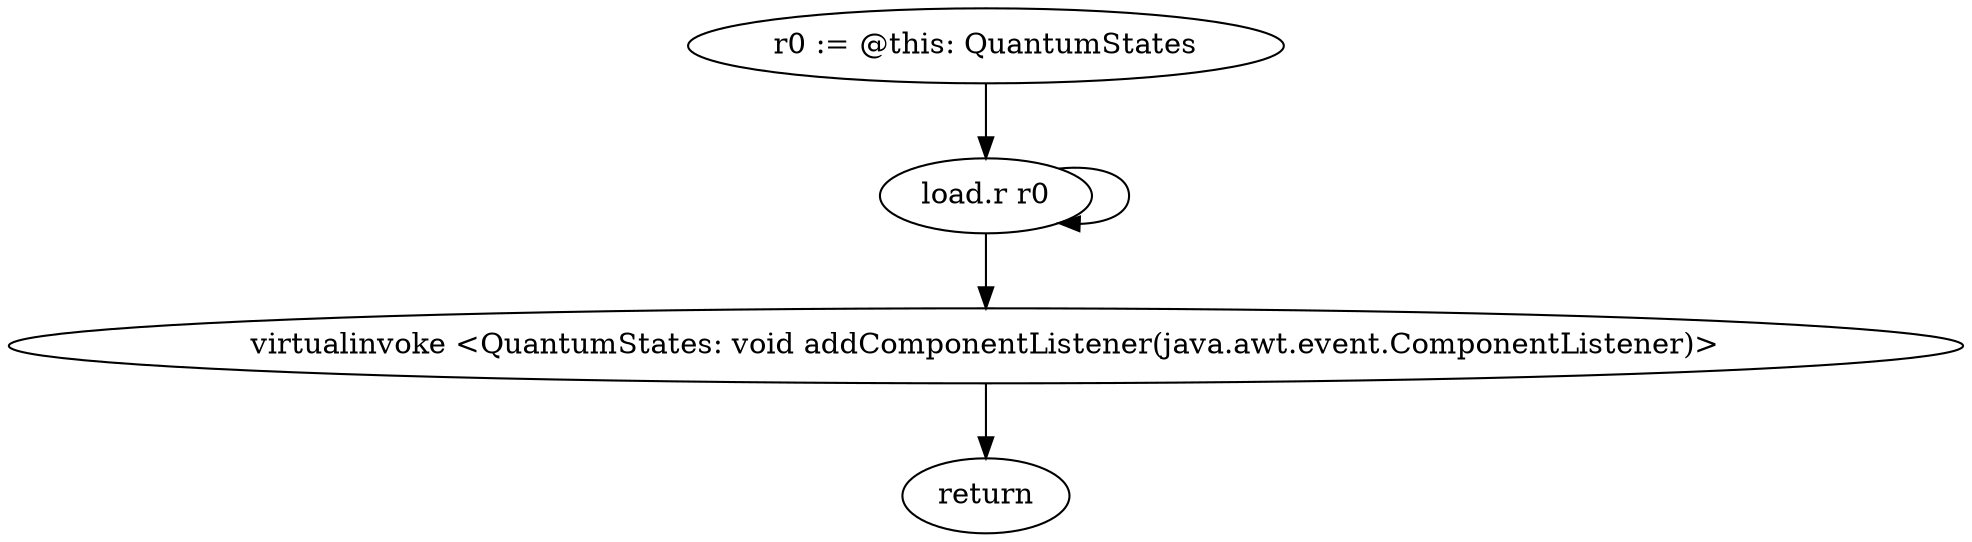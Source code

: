 digraph "" {
    "r0 := @this: QuantumStates"
    "load.r r0"
    "r0 := @this: QuantumStates"->"load.r r0";
    "load.r r0"->"load.r r0";
    "virtualinvoke <QuantumStates: void addComponentListener(java.awt.event.ComponentListener)>"
    "load.r r0"->"virtualinvoke <QuantumStates: void addComponentListener(java.awt.event.ComponentListener)>";
    "return"
    "virtualinvoke <QuantumStates: void addComponentListener(java.awt.event.ComponentListener)>"->"return";
}
